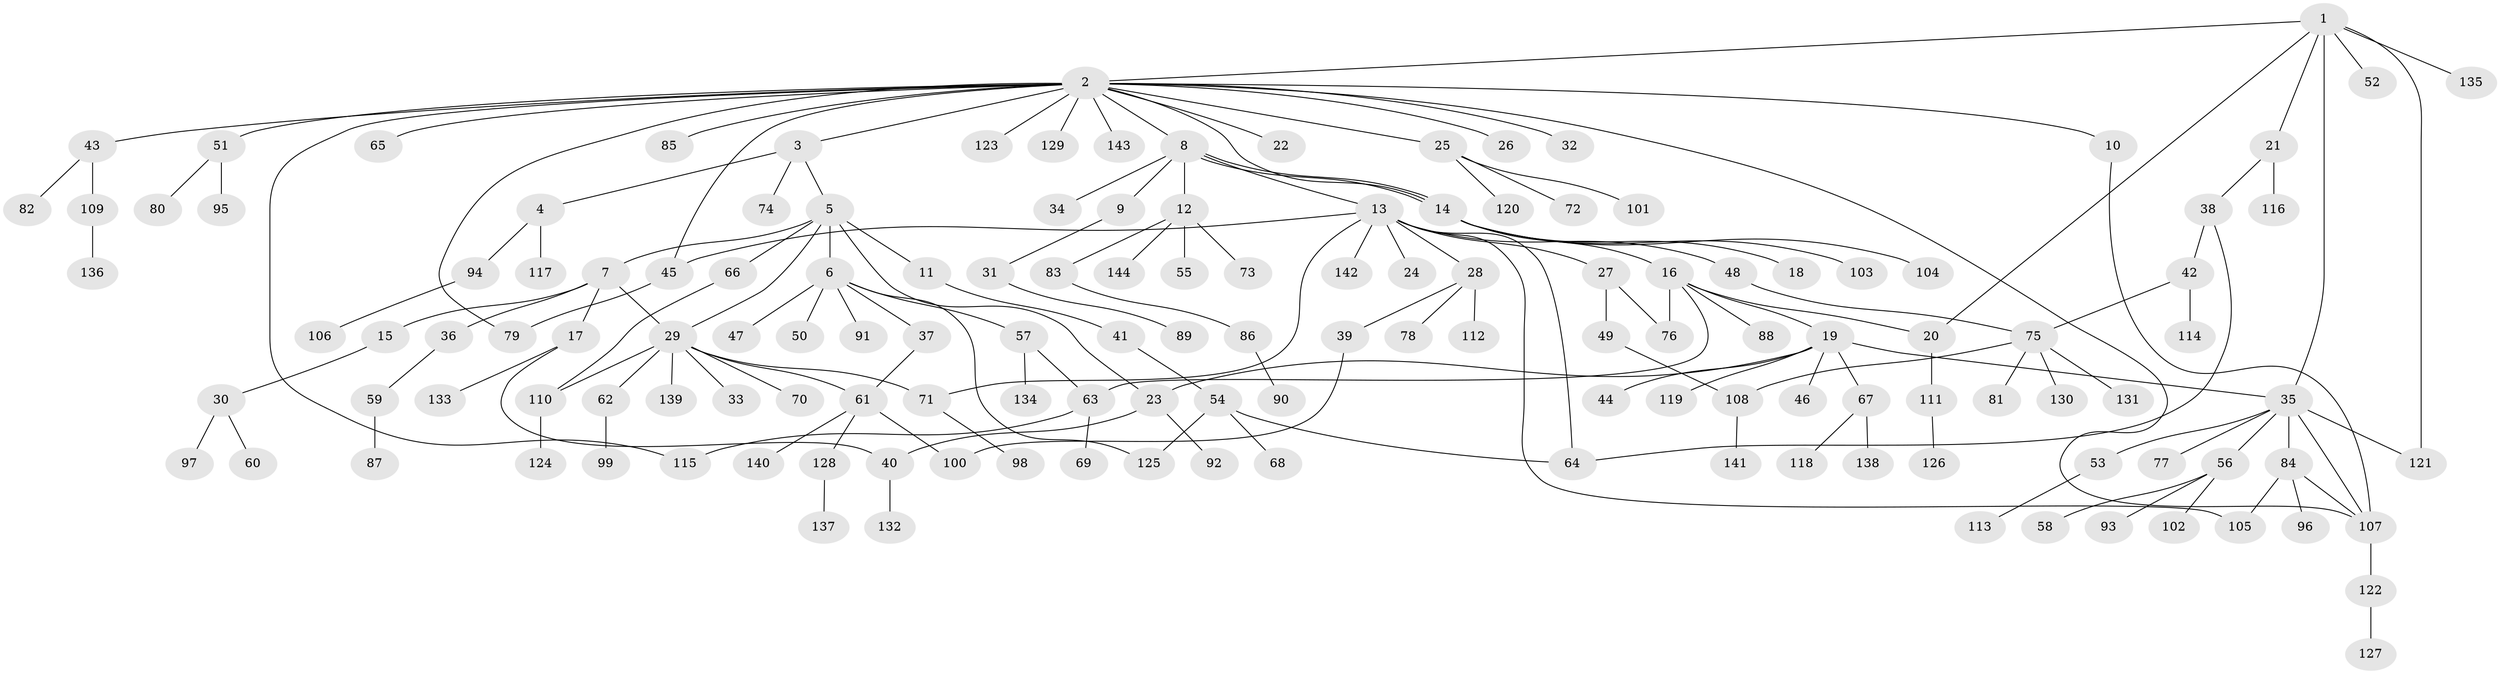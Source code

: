 // Generated by graph-tools (version 1.1) at 2025/14/03/09/25 04:14:39]
// undirected, 144 vertices, 169 edges
graph export_dot {
graph [start="1"]
  node [color=gray90,style=filled];
  1;
  2;
  3;
  4;
  5;
  6;
  7;
  8;
  9;
  10;
  11;
  12;
  13;
  14;
  15;
  16;
  17;
  18;
  19;
  20;
  21;
  22;
  23;
  24;
  25;
  26;
  27;
  28;
  29;
  30;
  31;
  32;
  33;
  34;
  35;
  36;
  37;
  38;
  39;
  40;
  41;
  42;
  43;
  44;
  45;
  46;
  47;
  48;
  49;
  50;
  51;
  52;
  53;
  54;
  55;
  56;
  57;
  58;
  59;
  60;
  61;
  62;
  63;
  64;
  65;
  66;
  67;
  68;
  69;
  70;
  71;
  72;
  73;
  74;
  75;
  76;
  77;
  78;
  79;
  80;
  81;
  82;
  83;
  84;
  85;
  86;
  87;
  88;
  89;
  90;
  91;
  92;
  93;
  94;
  95;
  96;
  97;
  98;
  99;
  100;
  101;
  102;
  103;
  104;
  105;
  106;
  107;
  108;
  109;
  110;
  111;
  112;
  113;
  114;
  115;
  116;
  117;
  118;
  119;
  120;
  121;
  122;
  123;
  124;
  125;
  126;
  127;
  128;
  129;
  130;
  131;
  132;
  133;
  134;
  135;
  136;
  137;
  138;
  139;
  140;
  141;
  142;
  143;
  144;
  1 -- 2;
  1 -- 20;
  1 -- 21;
  1 -- 35;
  1 -- 52;
  1 -- 121;
  1 -- 135;
  2 -- 3;
  2 -- 8;
  2 -- 10;
  2 -- 14;
  2 -- 22;
  2 -- 25;
  2 -- 26;
  2 -- 32;
  2 -- 43;
  2 -- 45;
  2 -- 51;
  2 -- 65;
  2 -- 79;
  2 -- 85;
  2 -- 107;
  2 -- 115;
  2 -- 123;
  2 -- 129;
  2 -- 143;
  3 -- 4;
  3 -- 5;
  3 -- 74;
  4 -- 94;
  4 -- 117;
  5 -- 6;
  5 -- 7;
  5 -- 11;
  5 -- 23;
  5 -- 29;
  5 -- 66;
  6 -- 37;
  6 -- 47;
  6 -- 50;
  6 -- 57;
  6 -- 91;
  6 -- 125;
  7 -- 15;
  7 -- 17;
  7 -- 29;
  7 -- 36;
  8 -- 9;
  8 -- 12;
  8 -- 13;
  8 -- 14;
  8 -- 14;
  8 -- 34;
  9 -- 31;
  10 -- 107;
  11 -- 41;
  12 -- 55;
  12 -- 73;
  12 -- 83;
  12 -- 144;
  13 -- 24;
  13 -- 27;
  13 -- 28;
  13 -- 45;
  13 -- 48;
  13 -- 64;
  13 -- 71;
  13 -- 105;
  13 -- 142;
  14 -- 16;
  14 -- 18;
  14 -- 103;
  14 -- 104;
  15 -- 30;
  16 -- 19;
  16 -- 20;
  16 -- 63;
  16 -- 76;
  16 -- 88;
  17 -- 40;
  17 -- 133;
  19 -- 23;
  19 -- 35;
  19 -- 44;
  19 -- 46;
  19 -- 67;
  19 -- 119;
  20 -- 111;
  21 -- 38;
  21 -- 116;
  23 -- 40;
  23 -- 92;
  25 -- 72;
  25 -- 101;
  25 -- 120;
  27 -- 49;
  27 -- 76;
  28 -- 39;
  28 -- 78;
  28 -- 112;
  29 -- 33;
  29 -- 61;
  29 -- 62;
  29 -- 70;
  29 -- 71;
  29 -- 110;
  29 -- 139;
  30 -- 60;
  30 -- 97;
  31 -- 89;
  35 -- 53;
  35 -- 56;
  35 -- 77;
  35 -- 84;
  35 -- 107;
  35 -- 121;
  36 -- 59;
  37 -- 61;
  38 -- 42;
  38 -- 64;
  39 -- 100;
  40 -- 132;
  41 -- 54;
  42 -- 75;
  42 -- 114;
  43 -- 82;
  43 -- 109;
  45 -- 79;
  48 -- 75;
  49 -- 108;
  51 -- 80;
  51 -- 95;
  53 -- 113;
  54 -- 64;
  54 -- 68;
  54 -- 125;
  56 -- 58;
  56 -- 93;
  56 -- 102;
  57 -- 63;
  57 -- 134;
  59 -- 87;
  61 -- 100;
  61 -- 128;
  61 -- 140;
  62 -- 99;
  63 -- 69;
  63 -- 115;
  66 -- 110;
  67 -- 118;
  67 -- 138;
  71 -- 98;
  75 -- 81;
  75 -- 108;
  75 -- 130;
  75 -- 131;
  83 -- 86;
  84 -- 96;
  84 -- 105;
  84 -- 107;
  86 -- 90;
  94 -- 106;
  107 -- 122;
  108 -- 141;
  109 -- 136;
  110 -- 124;
  111 -- 126;
  122 -- 127;
  128 -- 137;
}
